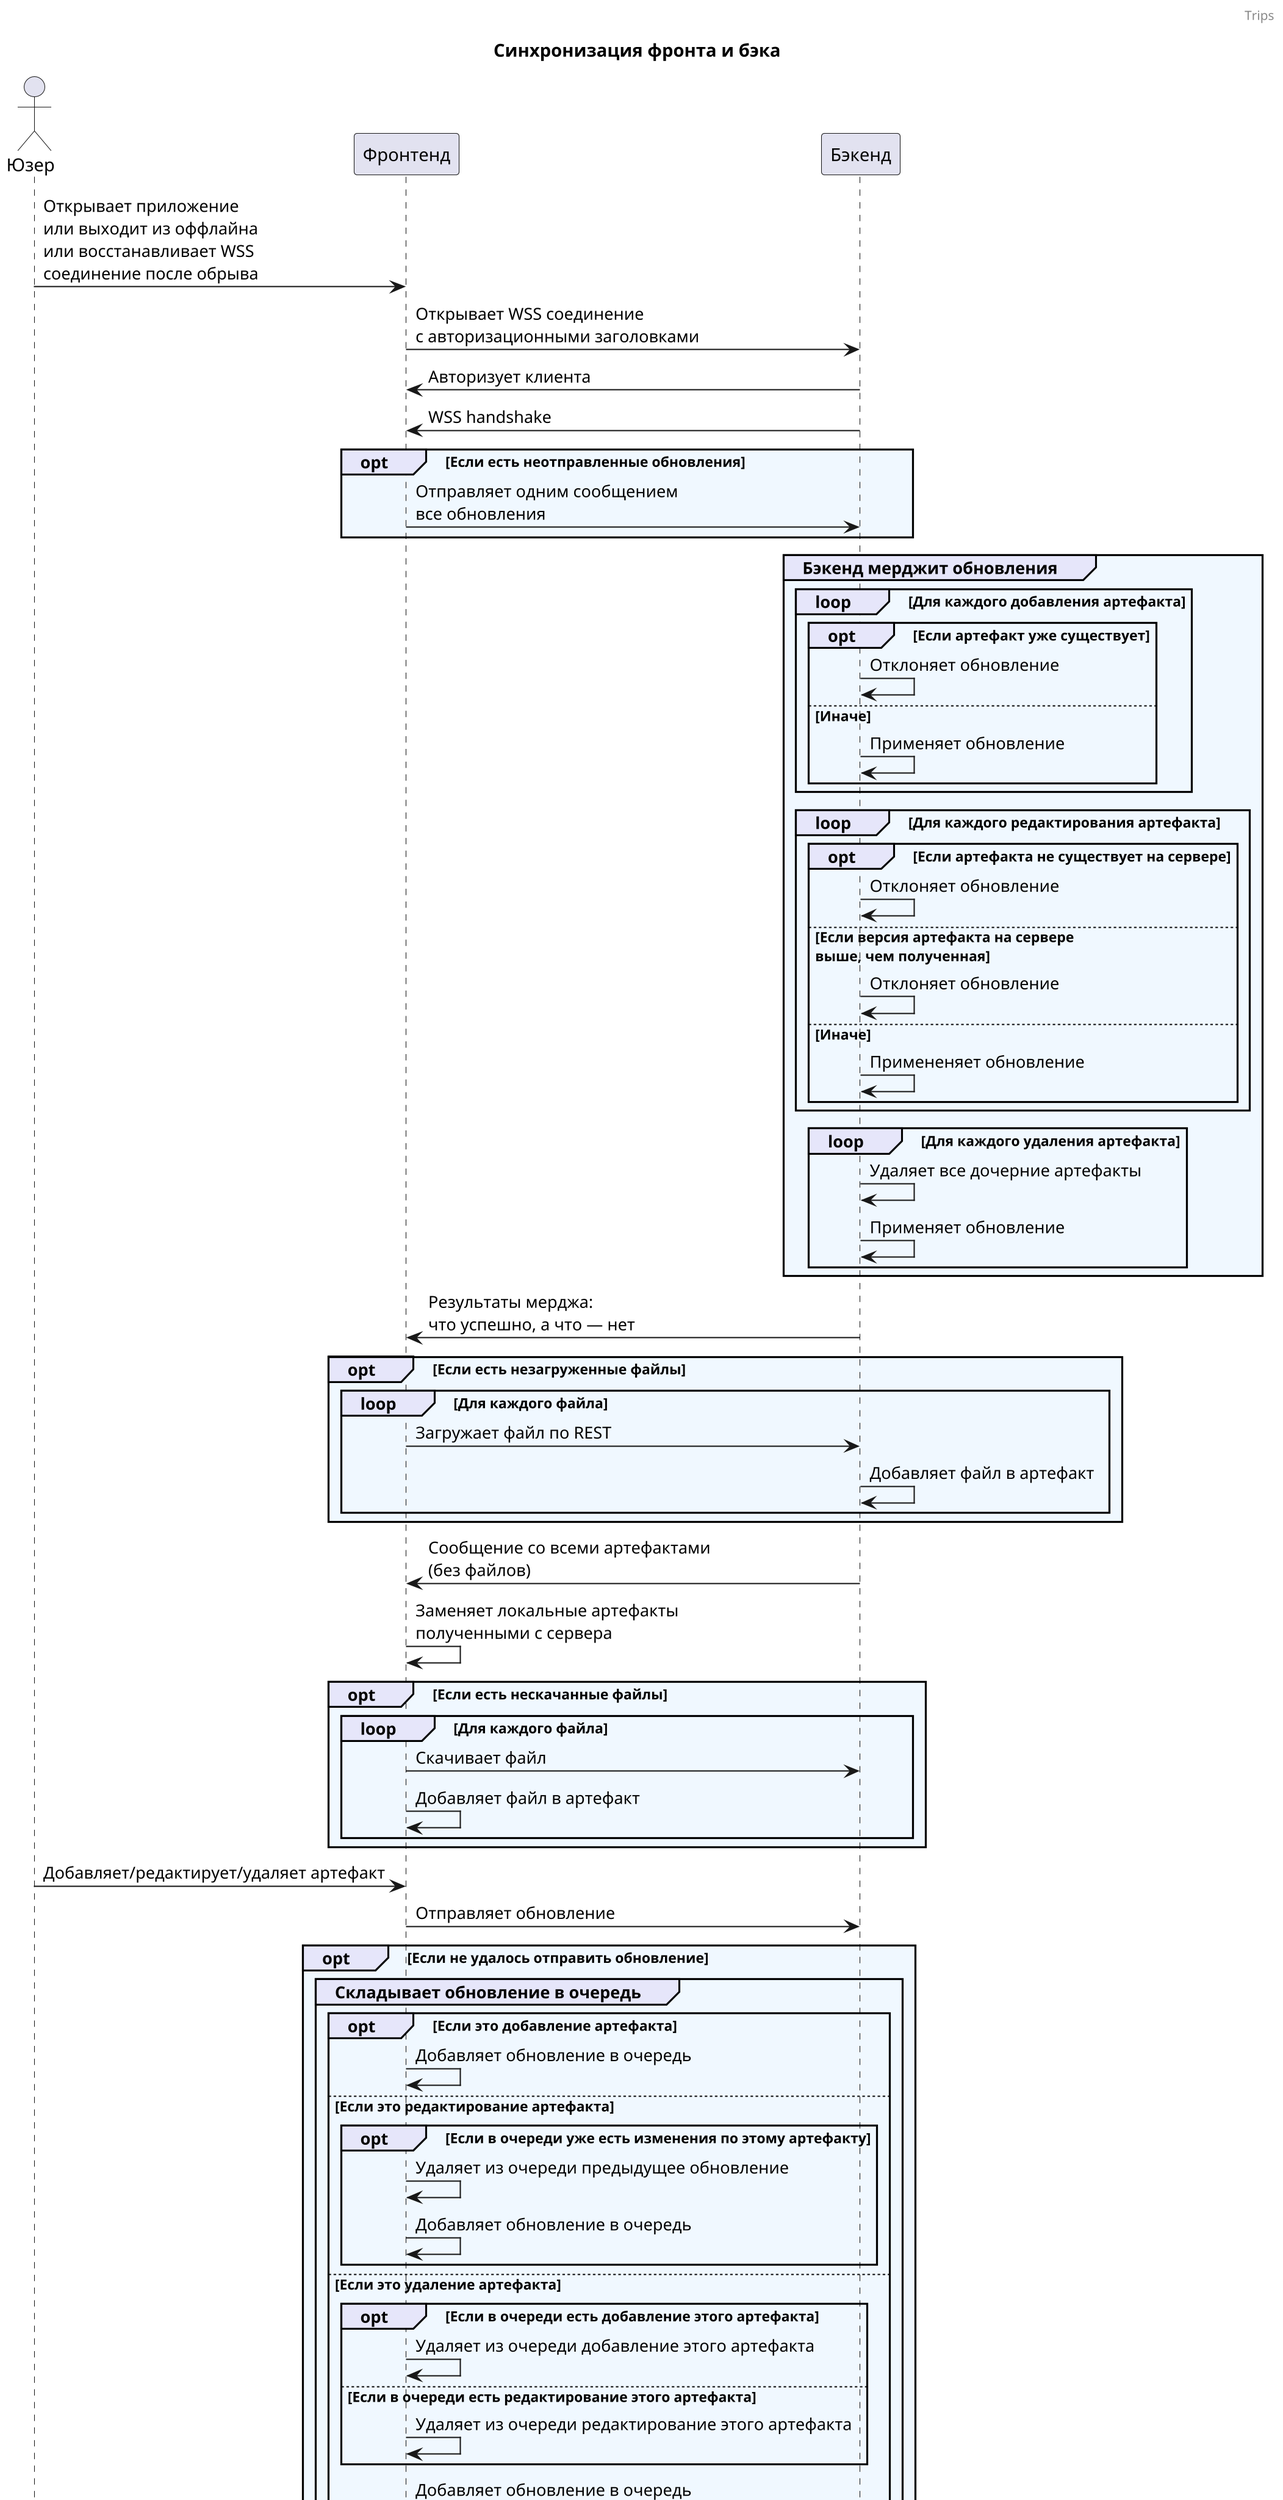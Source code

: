 @startuml Trips

header Trips

skinparam monochrome false
skinparam shadowing false
skinparam dpi 200
skinparam LegendFontSize 11
skinparam SequenceGroup {
    BackgroundColor #Lavender
    BodyBackgroundColor #AliceBlue
}
skinparam SequenceReference {
    HeaderBackgroundColor #PeachPuff
    BackgroundColor #PapayaWhip
}

actor "Юзер" as user
participant "Фронтенд" as front
participant "Бэкенд" as back

title Синхронизация фронта и бэка

' autonumber "<b>0"

user -> front: Открывает приложение \nили выходит из оффлайна \nили восстанавливает WSS \nсоединение после обрыва
front -> back: Открывает WSS соединение \nс авторизационными заголовками
back -> front: Авторизует клиента
back -> front: WSS handshake
opt Если есть неотправленные обновления
    front -> back: Отправляет одним сообщением \nвсе обновления
end
group Бэкенд мерджит обновления
    loop Для каждого добавления артефакта
        opt Если артефакт уже существует
            back -> back: Отклоняет обновление
        else Иначе
            back -> back: Применяет обновление
        end
    end
    loop Для каждого редактирования артефакта
        opt Если артефакта не существует на сервере
            back -> back: Отклоняет обновление
        else Если версия артефакта на сервере \nвыше, чем полученная
            back -> back: Отклоняет обновление
        else Иначе
            back -> back: Примененяет обновление
        end
    end
    loop Для каждого удаления артефакта
        back -> back: Удаляет все дочерние артефакты
        back -> back: Применяет обновление
    end
end
back -> front: Результаты мерджа: \nчто успешно, а что — нет
opt Если есть незагруженные файлы
    loop Для каждого файла
        front -> back: Загружает файл по REST
        back -> back: Добавляет файл в артефакт
    end
end
back -> front: Сообщение со всеми артефактами \n(без файлов)
front -> front: Заменяет локальные артефакты \nполученными с сервера
opt Если есть нескачанные файлы
    loop Для каждого файла
        front -> back: Скачивает файл
        front -> front: Добавляет файл в артефакт
    end
end
user -> front: Добавляет/редактирует/удаляет артефакт
front -> back: Отправляет обновление
opt Если не удалось отправить обновление
    group Складывает обновление в очередь
        opt Если это добавление артефакта
            front -> front: Добавляет обновление в очередь
        else Если это редактирование артефакта
            opt Если в очереди уже есть изменения по этому артефакту
                front -> front: Удаляет из очереди предыдущее обновление
                front -> front: Добавляет обновление в очередь
            end
        else Если это удаление артефакта
            opt Если в очереди есть добавление этого артефакта
                front -> front: Удаляет из очереди добавление этого артефакта
            else Если в очереди есть редактирование этого артефакта
                front -> front: Удаляет из очереди редактирование этого артефакта
            end
            front -> front: Добавляет обновление в очередь
        end
    end
end

@enduml